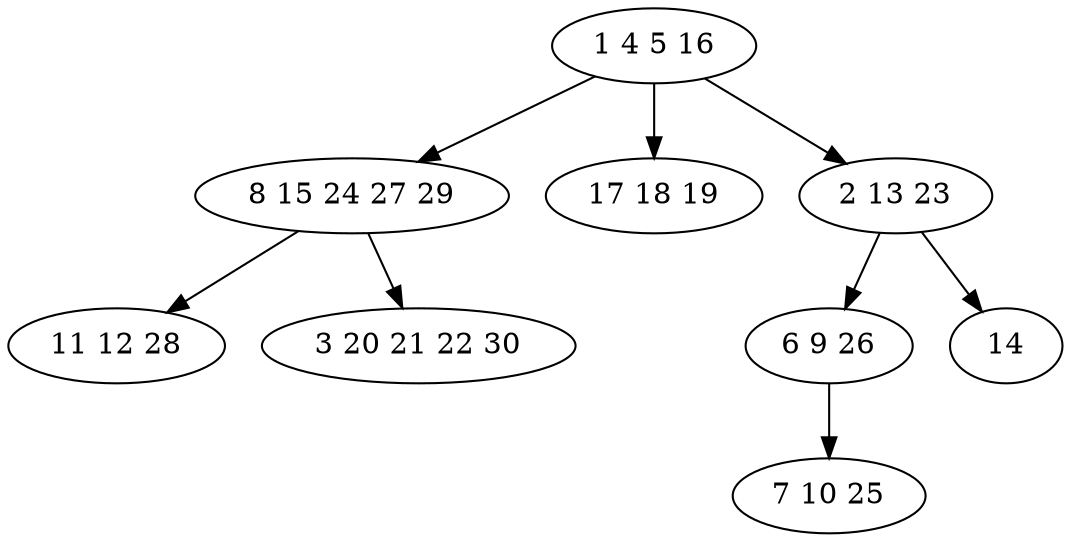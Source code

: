 digraph true_tree {
	"0" -> "1"
	"0" -> "2"
	"1" -> "3"
	"1" -> "4"
	"0" -> "5"
	"5" -> "6"
	"5" -> "7"
	"6" -> "8"
	"0" [label="1 4 5 16"];
	"1" [label="8 15 24 27 29"];
	"2" [label="17 18 19"];
	"3" [label="11 12 28"];
	"4" [label="3 20 21 22 30"];
	"5" [label="2 13 23"];
	"6" [label="6 9 26"];
	"7" [label="14"];
	"8" [label="7 10 25"];
}
